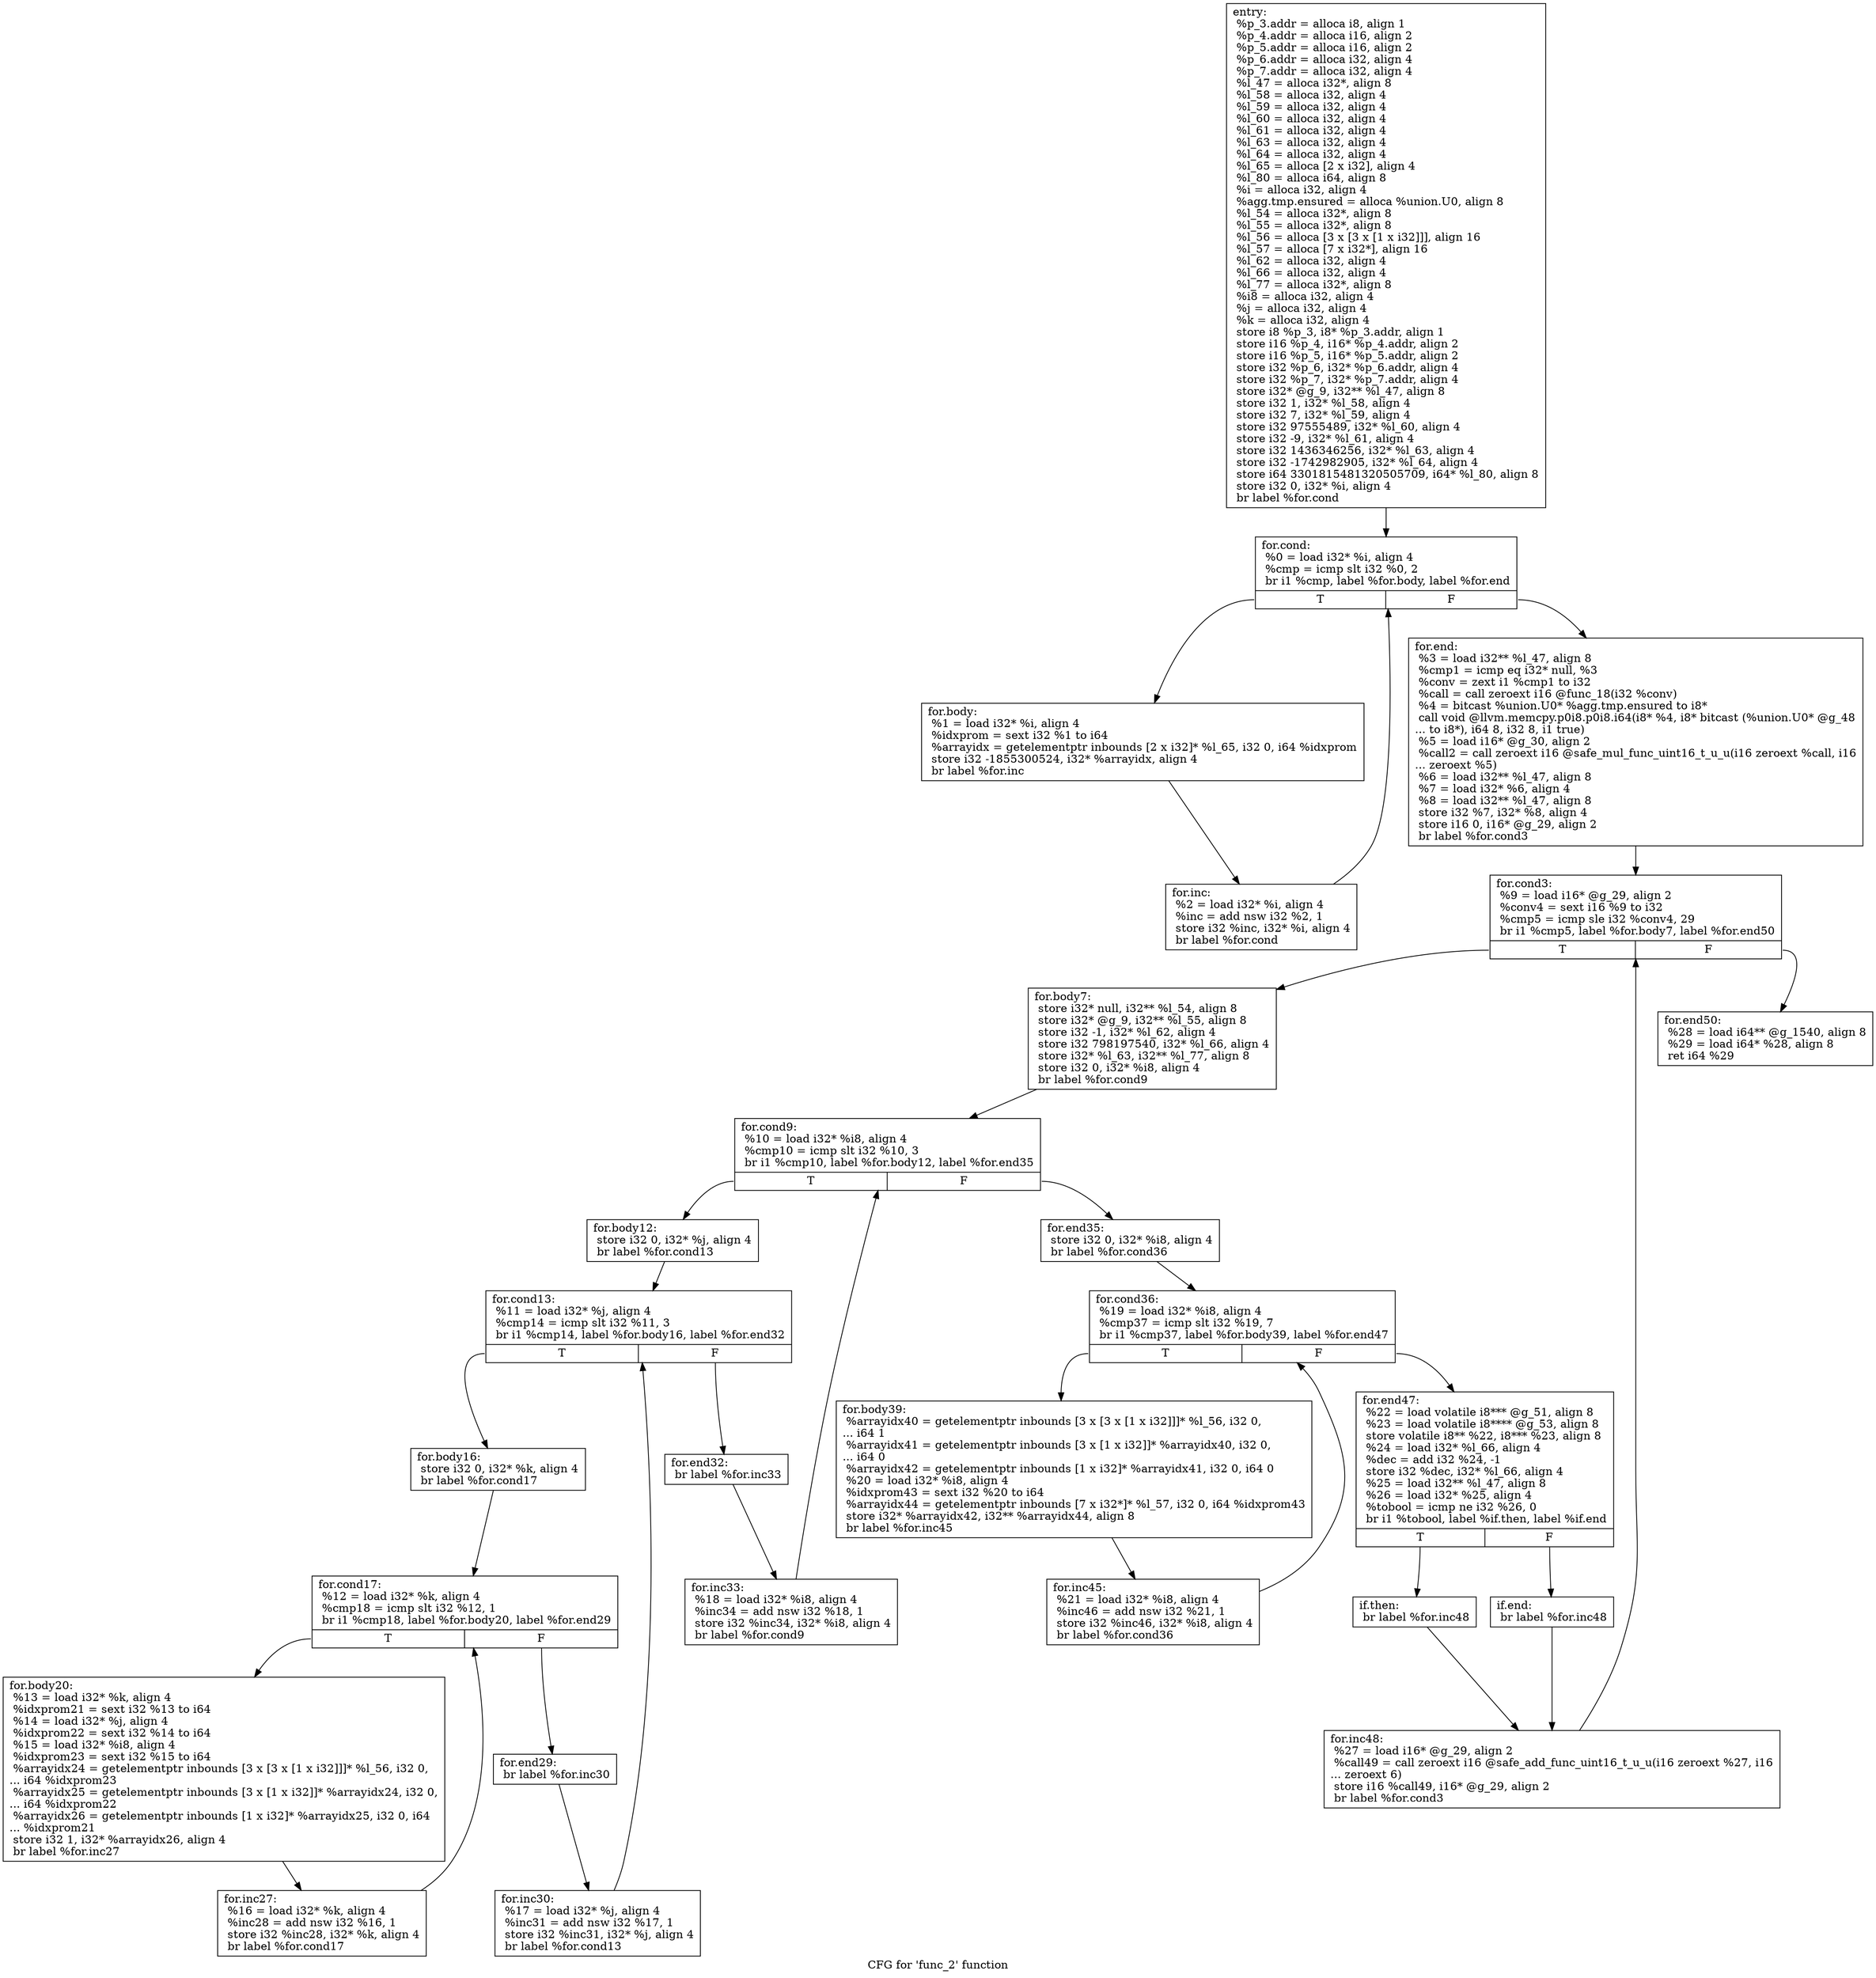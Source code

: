 digraph "CFG for 'func_2' function" {
	label="CFG for 'func_2' function";

	Node0x9e22e80 [shape=record,label="{entry:\l  %p_3.addr = alloca i8, align 1\l  %p_4.addr = alloca i16, align 2\l  %p_5.addr = alloca i16, align 2\l  %p_6.addr = alloca i32, align 4\l  %p_7.addr = alloca i32, align 4\l  %l_47 = alloca i32*, align 8\l  %l_58 = alloca i32, align 4\l  %l_59 = alloca i32, align 4\l  %l_60 = alloca i32, align 4\l  %l_61 = alloca i32, align 4\l  %l_63 = alloca i32, align 4\l  %l_64 = alloca i32, align 4\l  %l_65 = alloca [2 x i32], align 4\l  %l_80 = alloca i64, align 8\l  %i = alloca i32, align 4\l  %agg.tmp.ensured = alloca %union.U0, align 8\l  %l_54 = alloca i32*, align 8\l  %l_55 = alloca i32*, align 8\l  %l_56 = alloca [3 x [3 x [1 x i32]]], align 16\l  %l_57 = alloca [7 x i32*], align 16\l  %l_62 = alloca i32, align 4\l  %l_66 = alloca i32, align 4\l  %l_77 = alloca i32*, align 8\l  %i8 = alloca i32, align 4\l  %j = alloca i32, align 4\l  %k = alloca i32, align 4\l  store i8 %p_3, i8* %p_3.addr, align 1\l  store i16 %p_4, i16* %p_4.addr, align 2\l  store i16 %p_5, i16* %p_5.addr, align 2\l  store i32 %p_6, i32* %p_6.addr, align 4\l  store i32 %p_7, i32* %p_7.addr, align 4\l  store i32* @g_9, i32** %l_47, align 8\l  store i32 1, i32* %l_58, align 4\l  store i32 7, i32* %l_59, align 4\l  store i32 97555489, i32* %l_60, align 4\l  store i32 -9, i32* %l_61, align 4\l  store i32 1436346256, i32* %l_63, align 4\l  store i32 -1742982905, i32* %l_64, align 4\l  store i64 3301815481320505709, i64* %l_80, align 8\l  store i32 0, i32* %i, align 4\l  br label %for.cond\l}"];
	Node0x9e22e80 -> Node0x9e22eb0;
	Node0x9e22eb0 [shape=record,label="{for.cond:                                         \l  %0 = load i32* %i, align 4\l  %cmp = icmp slt i32 %0, 2\l  br i1 %cmp, label %for.body, label %for.end\l|{<s0>T|<s1>F}}"];
	Node0x9e22eb0:s0 -> Node0x9e22ee0;
	Node0x9e22eb0:s1 -> Node0x9e22f40;
	Node0x9e22ee0 [shape=record,label="{for.body:                                         \l  %1 = load i32* %i, align 4\l  %idxprom = sext i32 %1 to i64\l  %arrayidx = getelementptr inbounds [2 x i32]* %l_65, i32 0, i64 %idxprom\l  store i32 -1855300524, i32* %arrayidx, align 4\l  br label %for.inc\l}"];
	Node0x9e22ee0 -> Node0x9e22f10;
	Node0x9e22f10 [shape=record,label="{for.inc:                                          \l  %2 = load i32* %i, align 4\l  %inc = add nsw i32 %2, 1\l  store i32 %inc, i32* %i, align 4\l  br label %for.cond\l}"];
	Node0x9e22f10 -> Node0x9e22eb0;
	Node0x9e22f40 [shape=record,label="{for.end:                                          \l  %3 = load i32** %l_47, align 8\l  %cmp1 = icmp eq i32* null, %3\l  %conv = zext i1 %cmp1 to i32\l  %call = call zeroext i16 @func_18(i32 %conv)\l  %4 = bitcast %union.U0* %agg.tmp.ensured to i8*\l  call void @llvm.memcpy.p0i8.p0i8.i64(i8* %4, i8* bitcast (%union.U0* @g_48\l... to i8*), i64 8, i32 8, i1 true)\l  %5 = load i16* @g_30, align 2\l  %call2 = call zeroext i16 @safe_mul_func_uint16_t_u_u(i16 zeroext %call, i16\l... zeroext %5)\l  %6 = load i32** %l_47, align 8\l  %7 = load i32* %6, align 4\l  %8 = load i32** %l_47, align 8\l  store i32 %7, i32* %8, align 4\l  store i16 0, i16* @g_29, align 2\l  br label %for.cond3\l}"];
	Node0x9e22f40 -> Node0x9e22f70;
	Node0x9e22f70 [shape=record,label="{for.cond3:                                        \l  %9 = load i16* @g_29, align 2\l  %conv4 = sext i16 %9 to i32\l  %cmp5 = icmp sle i32 %conv4, 29\l  br i1 %cmp5, label %for.body7, label %for.end50\l|{<s0>T|<s1>F}}"];
	Node0x9e22f70:s0 -> Node0x9e22fa0;
	Node0x9e22f70:s1 -> Node0x9e23360;
	Node0x9e22fa0 [shape=record,label="{for.body7:                                        \l  store i32* null, i32** %l_54, align 8\l  store i32* @g_9, i32** %l_55, align 8\l  store i32 -1, i32* %l_62, align 4\l  store i32 798197540, i32* %l_66, align 4\l  store i32* %l_63, i32** %l_77, align 8\l  store i32 0, i32* %i8, align 4\l  br label %for.cond9\l}"];
	Node0x9e22fa0 -> Node0x9e22fd0;
	Node0x9e22fd0 [shape=record,label="{for.cond9:                                        \l  %10 = load i32* %i8, align 4\l  %cmp10 = icmp slt i32 %10, 3\l  br i1 %cmp10, label %for.body12, label %for.end35\l|{<s0>T|<s1>F}}"];
	Node0x9e22fd0:s0 -> Node0x9e23000;
	Node0x9e22fd0:s1 -> Node0x9e231e0;
	Node0x9e23000 [shape=record,label="{for.body12:                                       \l  store i32 0, i32* %j, align 4\l  br label %for.cond13\l}"];
	Node0x9e23000 -> Node0x9e23030;
	Node0x9e23030 [shape=record,label="{for.cond13:                                       \l  %11 = load i32* %j, align 4\l  %cmp14 = icmp slt i32 %11, 3\l  br i1 %cmp14, label %for.body16, label %for.end32\l|{<s0>T|<s1>F}}"];
	Node0x9e23030:s0 -> Node0x9e23060;
	Node0x9e23030:s1 -> Node0x9e23180;
	Node0x9e23060 [shape=record,label="{for.body16:                                       \l  store i32 0, i32* %k, align 4\l  br label %for.cond17\l}"];
	Node0x9e23060 -> Node0x9e23090;
	Node0x9e23090 [shape=record,label="{for.cond17:                                       \l  %12 = load i32* %k, align 4\l  %cmp18 = icmp slt i32 %12, 1\l  br i1 %cmp18, label %for.body20, label %for.end29\l|{<s0>T|<s1>F}}"];
	Node0x9e23090:s0 -> Node0x9e230c0;
	Node0x9e23090:s1 -> Node0x9e23120;
	Node0x9e230c0 [shape=record,label="{for.body20:                                       \l  %13 = load i32* %k, align 4\l  %idxprom21 = sext i32 %13 to i64\l  %14 = load i32* %j, align 4\l  %idxprom22 = sext i32 %14 to i64\l  %15 = load i32* %i8, align 4\l  %idxprom23 = sext i32 %15 to i64\l  %arrayidx24 = getelementptr inbounds [3 x [3 x [1 x i32]]]* %l_56, i32 0,\l... i64 %idxprom23\l  %arrayidx25 = getelementptr inbounds [3 x [1 x i32]]* %arrayidx24, i32 0,\l... i64 %idxprom22\l  %arrayidx26 = getelementptr inbounds [1 x i32]* %arrayidx25, i32 0, i64\l... %idxprom21\l  store i32 1, i32* %arrayidx26, align 4\l  br label %for.inc27\l}"];
	Node0x9e230c0 -> Node0x9e230f0;
	Node0x9e230f0 [shape=record,label="{for.inc27:                                        \l  %16 = load i32* %k, align 4\l  %inc28 = add nsw i32 %16, 1\l  store i32 %inc28, i32* %k, align 4\l  br label %for.cond17\l}"];
	Node0x9e230f0 -> Node0x9e23090;
	Node0x9e23120 [shape=record,label="{for.end29:                                        \l  br label %for.inc30\l}"];
	Node0x9e23120 -> Node0x9e23150;
	Node0x9e23150 [shape=record,label="{for.inc30:                                        \l  %17 = load i32* %j, align 4\l  %inc31 = add nsw i32 %17, 1\l  store i32 %inc31, i32* %j, align 4\l  br label %for.cond13\l}"];
	Node0x9e23150 -> Node0x9e23030;
	Node0x9e23180 [shape=record,label="{for.end32:                                        \l  br label %for.inc33\l}"];
	Node0x9e23180 -> Node0x9e231b0;
	Node0x9e231b0 [shape=record,label="{for.inc33:                                        \l  %18 = load i32* %i8, align 4\l  %inc34 = add nsw i32 %18, 1\l  store i32 %inc34, i32* %i8, align 4\l  br label %for.cond9\l}"];
	Node0x9e231b0 -> Node0x9e22fd0;
	Node0x9e231e0 [shape=record,label="{for.end35:                                        \l  store i32 0, i32* %i8, align 4\l  br label %for.cond36\l}"];
	Node0x9e231e0 -> Node0x9e23210;
	Node0x9e23210 [shape=record,label="{for.cond36:                                       \l  %19 = load i32* %i8, align 4\l  %cmp37 = icmp slt i32 %19, 7\l  br i1 %cmp37, label %for.body39, label %for.end47\l|{<s0>T|<s1>F}}"];
	Node0x9e23210:s0 -> Node0x9e23240;
	Node0x9e23210:s1 -> Node0x9e232a0;
	Node0x9e23240 [shape=record,label="{for.body39:                                       \l  %arrayidx40 = getelementptr inbounds [3 x [3 x [1 x i32]]]* %l_56, i32 0,\l... i64 1\l  %arrayidx41 = getelementptr inbounds [3 x [1 x i32]]* %arrayidx40, i32 0,\l... i64 0\l  %arrayidx42 = getelementptr inbounds [1 x i32]* %arrayidx41, i32 0, i64 0\l  %20 = load i32* %i8, align 4\l  %idxprom43 = sext i32 %20 to i64\l  %arrayidx44 = getelementptr inbounds [7 x i32*]* %l_57, i32 0, i64 %idxprom43\l  store i32* %arrayidx42, i32** %arrayidx44, align 8\l  br label %for.inc45\l}"];
	Node0x9e23240 -> Node0x9e23270;
	Node0x9e23270 [shape=record,label="{for.inc45:                                        \l  %21 = load i32* %i8, align 4\l  %inc46 = add nsw i32 %21, 1\l  store i32 %inc46, i32* %i8, align 4\l  br label %for.cond36\l}"];
	Node0x9e23270 -> Node0x9e23210;
	Node0x9e232a0 [shape=record,label="{for.end47:                                        \l  %22 = load volatile i8*** @g_51, align 8\l  %23 = load volatile i8**** @g_53, align 8\l  store volatile i8** %22, i8*** %23, align 8\l  %24 = load i32* %l_66, align 4\l  %dec = add i32 %24, -1\l  store i32 %dec, i32* %l_66, align 4\l  %25 = load i32** %l_47, align 8\l  %26 = load i32* %25, align 4\l  %tobool = icmp ne i32 %26, 0\l  br i1 %tobool, label %if.then, label %if.end\l|{<s0>T|<s1>F}}"];
	Node0x9e232a0:s0 -> Node0x9e232d0;
	Node0x9e232a0:s1 -> Node0x9e23300;
	Node0x9e232d0 [shape=record,label="{if.then:                                          \l  br label %for.inc48\l}"];
	Node0x9e232d0 -> Node0x9e23330;
	Node0x9e23300 [shape=record,label="{if.end:                                           \l  br label %for.inc48\l}"];
	Node0x9e23300 -> Node0x9e23330;
	Node0x9e23330 [shape=record,label="{for.inc48:                                        \l  %27 = load i16* @g_29, align 2\l  %call49 = call zeroext i16 @safe_add_func_uint16_t_u_u(i16 zeroext %27, i16\l... zeroext 6)\l  store i16 %call49, i16* @g_29, align 2\l  br label %for.cond3\l}"];
	Node0x9e23330 -> Node0x9e22f70;
	Node0x9e23360 [shape=record,label="{for.end50:                                        \l  %28 = load i64** @g_1540, align 8\l  %29 = load i64* %28, align 8\l  ret i64 %29\l}"];
}
